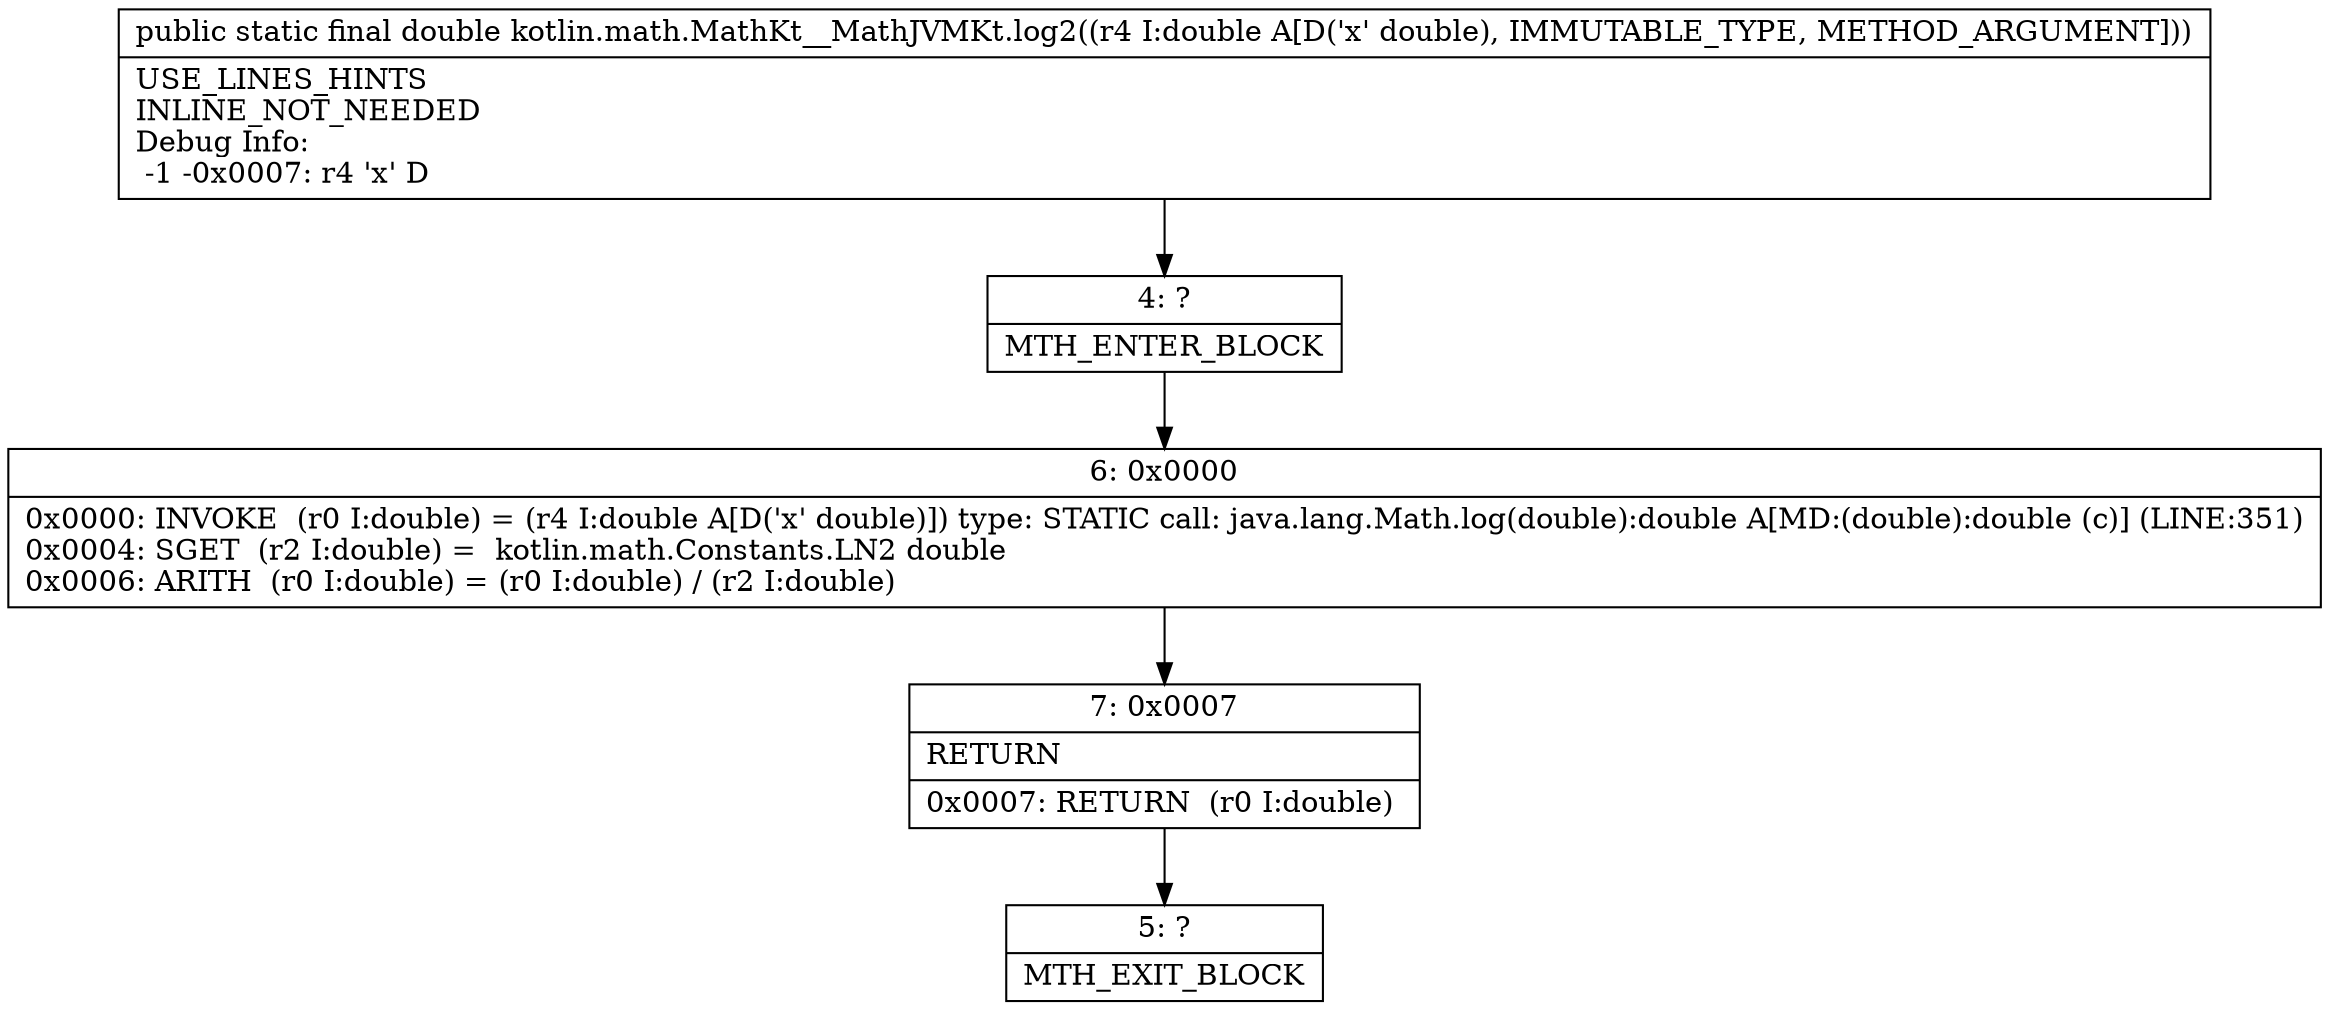 digraph "CFG forkotlin.math.MathKt__MathJVMKt.log2(D)D" {
Node_4 [shape=record,label="{4\:\ ?|MTH_ENTER_BLOCK\l}"];
Node_6 [shape=record,label="{6\:\ 0x0000|0x0000: INVOKE  (r0 I:double) = (r4 I:double A[D('x' double)]) type: STATIC call: java.lang.Math.log(double):double A[MD:(double):double (c)] (LINE:351)\l0x0004: SGET  (r2 I:double) =  kotlin.math.Constants.LN2 double \l0x0006: ARITH  (r0 I:double) = (r0 I:double) \/ (r2 I:double) \l}"];
Node_7 [shape=record,label="{7\:\ 0x0007|RETURN\l|0x0007: RETURN  (r0 I:double) \l}"];
Node_5 [shape=record,label="{5\:\ ?|MTH_EXIT_BLOCK\l}"];
MethodNode[shape=record,label="{public static final double kotlin.math.MathKt__MathJVMKt.log2((r4 I:double A[D('x' double), IMMUTABLE_TYPE, METHOD_ARGUMENT]))  | USE_LINES_HINTS\lINLINE_NOT_NEEDED\lDebug Info:\l  \-1 \-0x0007: r4 'x' D\l}"];
MethodNode -> Node_4;Node_4 -> Node_6;
Node_6 -> Node_7;
Node_7 -> Node_5;
}

